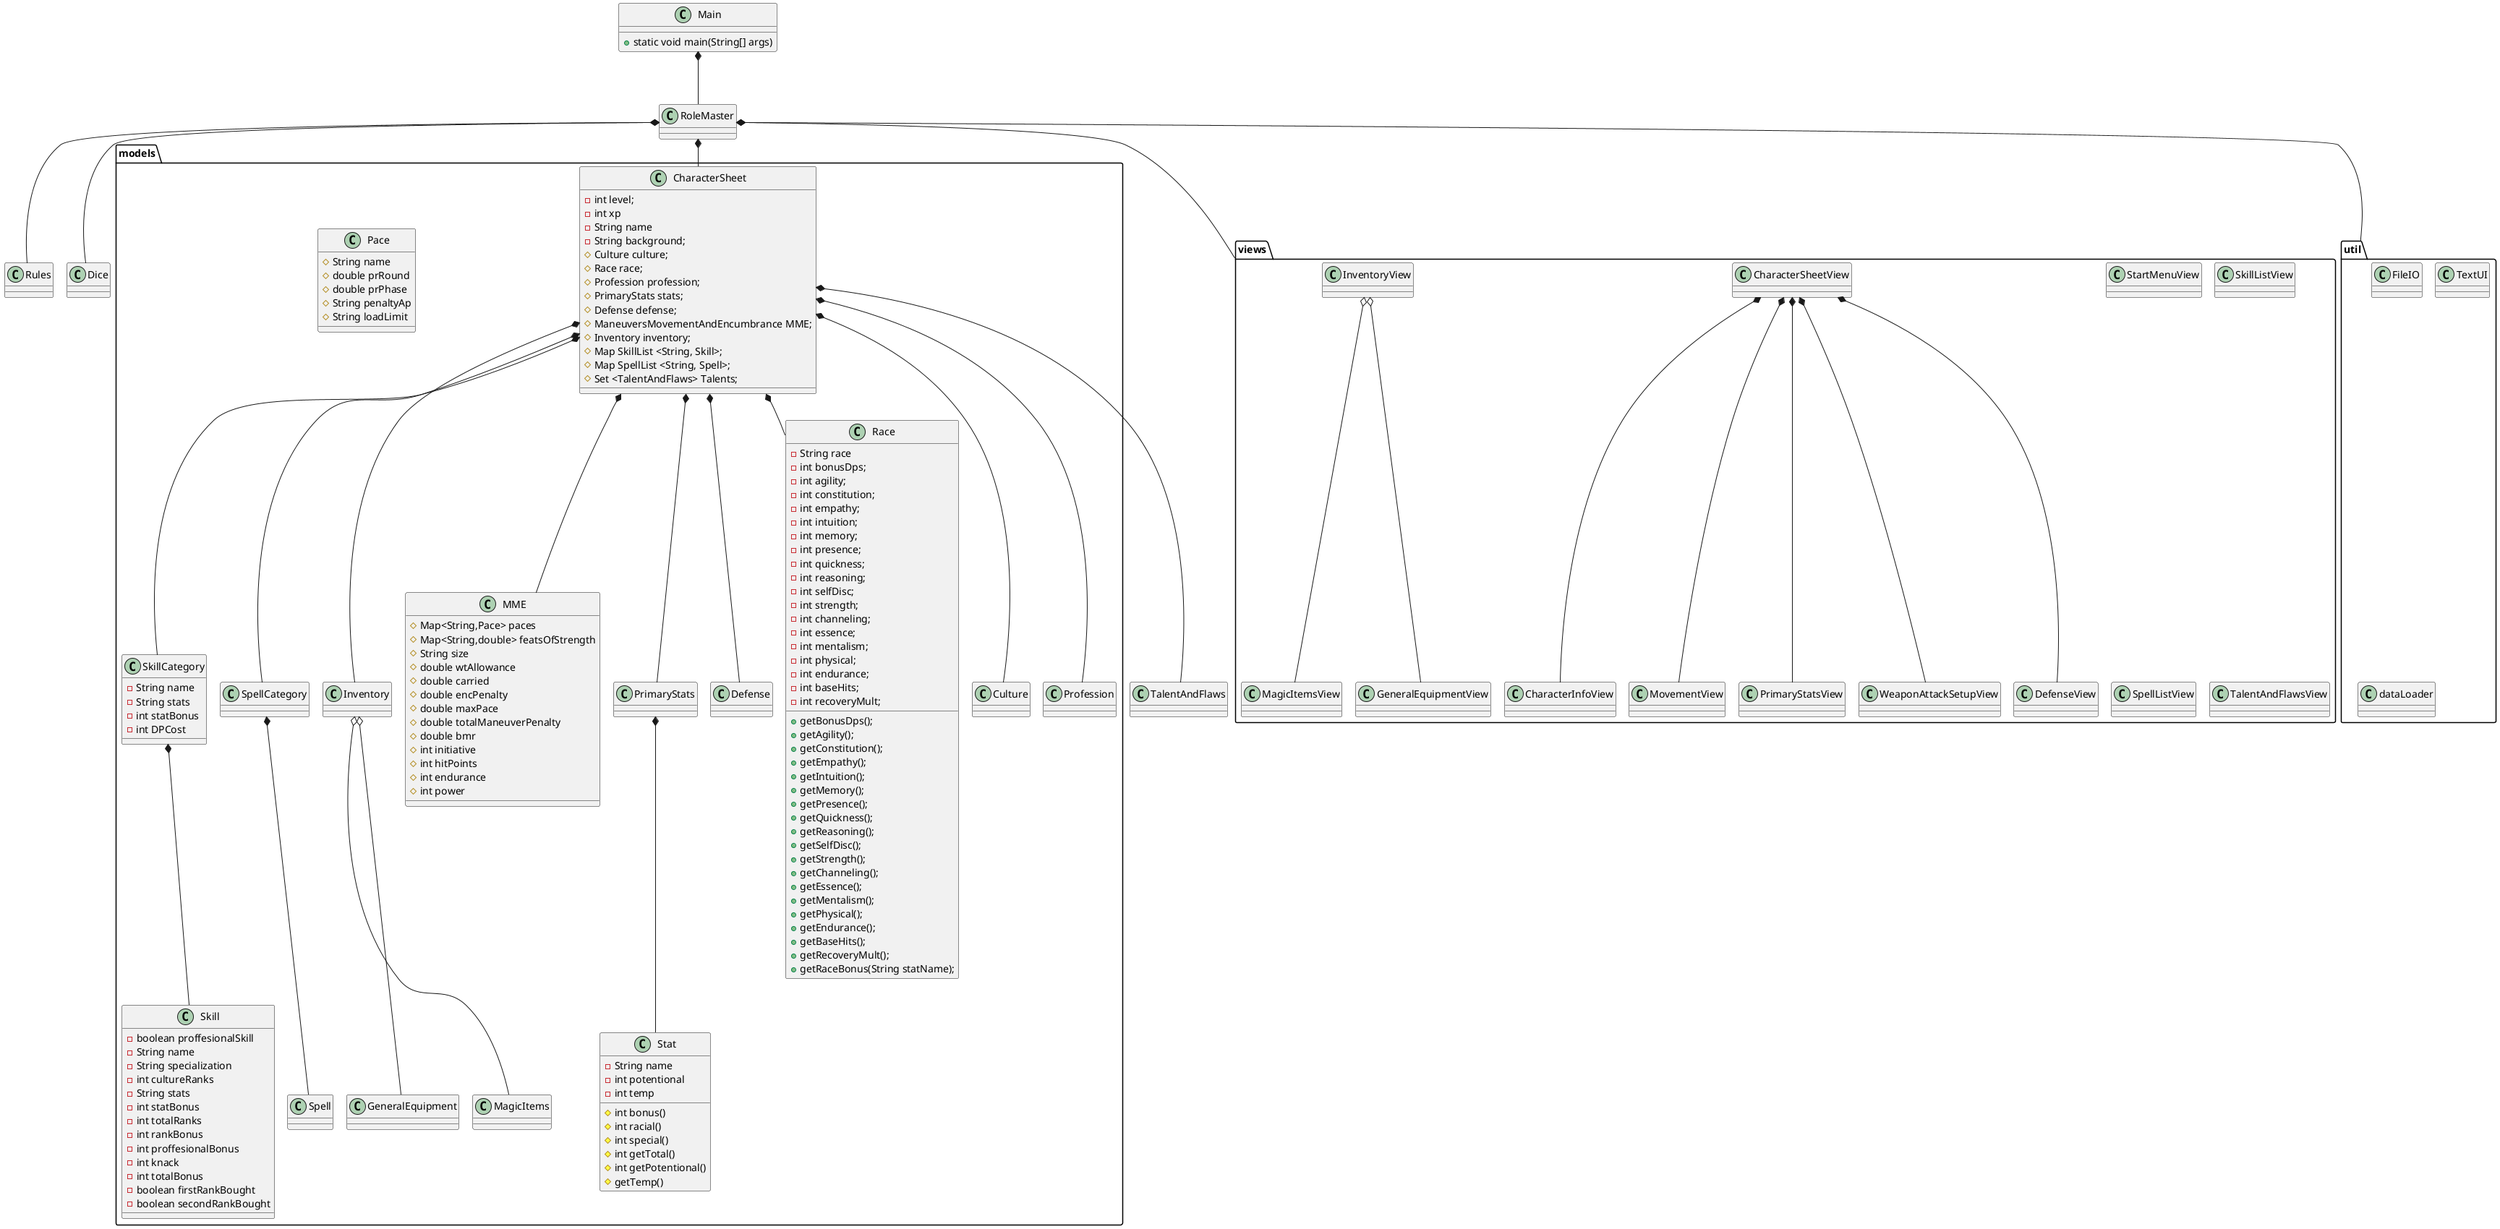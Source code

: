 @startuml
'https://plantuml.com/class-diagram
!pragma layout smetana


Class Main{
+static void main(String[] args)
}


Class RoleMaster{}

Class Rules{}
Class Dice{}

package views{
Class StartMenuView{}
Class CharacterSheetView{}
Class CharacterInfoView{}
Class SkillListView{}
Class SpellListView{}
Class InventoryView{}
Class TalentAndFlawsView{}
Class MovementView{}
Class PrimaryStatsView{}
Class WeaponAttackSetupView{}
Class DefenseView{}
Class MagicItemsView{}
Class GeneralEquipmentView{}
}
CharacterSheetView *-- CharacterInfoView
CharacterSheetView *-- PrimaryStatsView
CharacterSheetView *-- MovementView
CharacterSheetView *-- WeaponAttackSetupView
CharacterSheetView *-- DefenseView
InventoryView o-- MagicItemsView
InventoryView o-- GeneralEquipmentView


package models{
    Class CharacterSheet{
        - int level;
        - int xp
        - String name
        - String background;
        # Culture culture;
        # Race race;
        # Profession profession;
        # PrimaryStats stats;
        # Defense defense;
        # ManeuversMovementAndEncumbrance MME;
        # Inventory inventory;
        # Map SkillList <String, Skill>;
        # Map SpellList <String, Spell>;
        # Set <TalentAndFlaws> Talents;
    }
    Class GeneralEquipment{}
    Class Skill{
    -boolean proffesionalSkill
    -String name
    -String specialization
    -int cultureRanks
    -String stats
    -int statBonus
    -int totalRanks
    -int rankBonus
    -int proffesionalBonus
    -int knack
    -int totalBonus
    -boolean firstRankBought
    -boolean secondRankBought
    }
    Class SkillCategory{
    -String name
    -String stats
    -int statBonus
    -int DPCost
    }
    Class Spell{}
    Class SpellCategory{}
    Class Inventory{}
    Class MME{
        # Map<String,Pace> paces
        # Map<String,double> featsOfStrength
        # String size
        # double wtAllowance
        # double carried
        # double encPenalty
        # double maxPace
        # double totalManeuverPenalty
        # double bmr
        # int initiative
        # int hitPoints
        # int endurance
        # int power
    }
    Class Pace {
        # String name
        # double prRound
        # double prPhase
        # String penaltyAp
        # String loadLimit
    }
    Class PrimaryStats{}
    Class Defense{}
    Class MagicItems{}
    Class Race{
    - String race
    - int bonusDps;      
    - int agility;       
    - int constitution; 
    - int empathy;       
    - int intuition;     
    - int memory;        
    - int presence;      
    - int quickness;     
    - int reasoning;     
    - int selfDisc;      
    - int strength;      
    - int channeling;    
    - int essence;       
    - int mentalism;     
    - int physical;      
    - int endurance;     
    - int baseHits;      
    - int recoveryMult;
    + getBonusDps();
    + getAgility();
    + getConstitution();
    + getEmpathy();
    + getIntuition();
    + getMemory();
    + getPresence();
    + getQuickness();
    + getReasoning();
    + getSelfDisc();
    + getStrength();
    + getChanneling();
    + getEssence();
    + getMentalism();
    + getPhysical();
    + getEndurance();
    + getBaseHits();
    + getRecoveryMult();
    + getRaceBonus(String statName);
      }


    Class Culture{}
    Class Profession{}
    Class Stat{
        - String name
        - int potentional
        - int temp
        # int bonus()
        # int racial()
        # int special()
        # int getTotal()
        # int getPotentional()
        # getTemp()
    }
}

CharacterSheet *-- PrimaryStats
CharacterSheet *-- MME
CharacterSheet *-- Defense
Inventory o-- MagicItems
Inventory o-- GeneralEquipment
CharacterSheet *-- TalentAndFlaws
CharacterSheet *-- SkillCategory
SkillCategory *-- Skill
CharacterSheet *-- SpellCategory
SpellCategory *-- Spell
CharacterSheet *-- Inventory
CharacterSheet *-- Race
CharacterSheet *-- Culture
CharacterSheet *-- Profession
PrimaryStats *-- Stat


package util {
    Class FileIO{}
    Class TextUI{}
    Class dataLoader{}
}

Main *--- RoleMaster
RoleMaster *-- CharacterSheet
RoleMaster *-- views
RoleMaster *-- Dice
RoleMaster *-- util
RoleMaster *-- Rules
@enduml

implements ..|>
extends <|-- (is-a)
composition *-- (must-have)
Aggregation o-- (can-have)
Associering <--